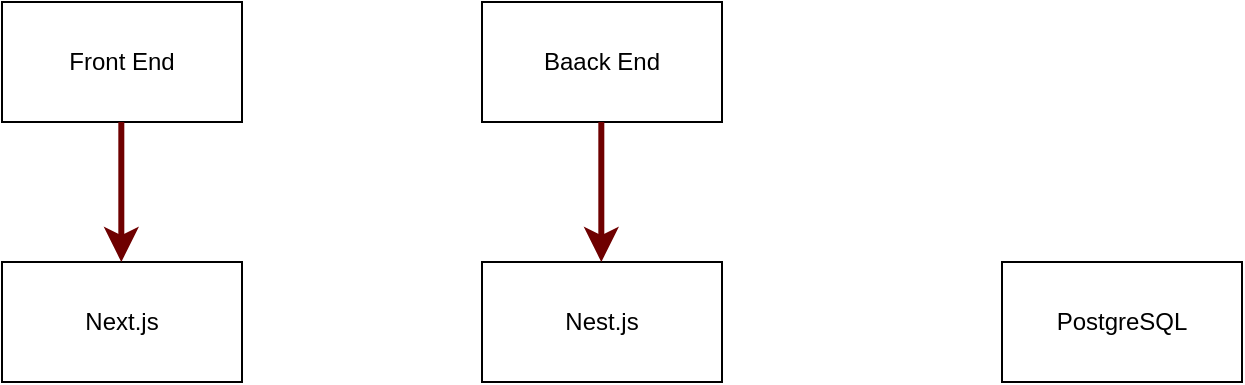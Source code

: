 <mxfile>
    <diagram id="QbAXD8yVb4sb1-gFSqgd" name="ページ1">
        <mxGraphModel dx="851" dy="424" grid="1" gridSize="10" guides="1" tooltips="1" connect="1" arrows="1" fold="1" page="1" pageScale="1" pageWidth="827" pageHeight="1169" math="0" shadow="0">
            <root>
                <mxCell id="0"/>
                <mxCell id="1" parent="0"/>
                <mxCell id="2" value="Front End" style="whiteSpace=wrap;html=1;" vertex="1" parent="1">
                    <mxGeometry x="60" y="40" width="120" height="60" as="geometry"/>
                </mxCell>
                <mxCell id="3" value="Baack End" style="whiteSpace=wrap;html=1;" vertex="1" parent="1">
                    <mxGeometry x="300" y="40" width="120" height="60" as="geometry"/>
                </mxCell>
                <mxCell id="4" value="PostgreSQL" style="whiteSpace=wrap;html=1;" vertex="1" parent="1">
                    <mxGeometry x="560" y="170" width="120" height="60" as="geometry"/>
                </mxCell>
                <mxCell id="5" value="Next.js" style="whiteSpace=wrap;html=1;" vertex="1" parent="1">
                    <mxGeometry x="60" y="170" width="120" height="60" as="geometry"/>
                </mxCell>
                <mxCell id="6" value="Nest.js" style="whiteSpace=wrap;html=1;" vertex="1" parent="1">
                    <mxGeometry x="300" y="170" width="120" height="60" as="geometry"/>
                </mxCell>
                <mxCell id="7" value="" style="edgeStyle=none;orthogonalLoop=1;jettySize=auto;html=1;fillColor=#a20025;strokeColor=#6F0000;endSize=8;strokeWidth=3;" edge="1" parent="1">
                    <mxGeometry width="80" relative="1" as="geometry">
                        <mxPoint x="119.66" y="100" as="sourcePoint"/>
                        <mxPoint x="119.66" y="170" as="targetPoint"/>
                        <Array as="points"/>
                    </mxGeometry>
                </mxCell>
                <mxCell id="9" value="" style="edgeStyle=none;orthogonalLoop=1;jettySize=auto;html=1;fillColor=#a20025;strokeColor=#6F0000;endSize=8;strokeWidth=3;" edge="1" parent="1">
                    <mxGeometry width="80" relative="1" as="geometry">
                        <mxPoint x="359.66" y="100" as="sourcePoint"/>
                        <mxPoint x="359.66" y="170" as="targetPoint"/>
                        <Array as="points"/>
                    </mxGeometry>
                </mxCell>
            </root>
        </mxGraphModel>
    </diagram>
</mxfile>